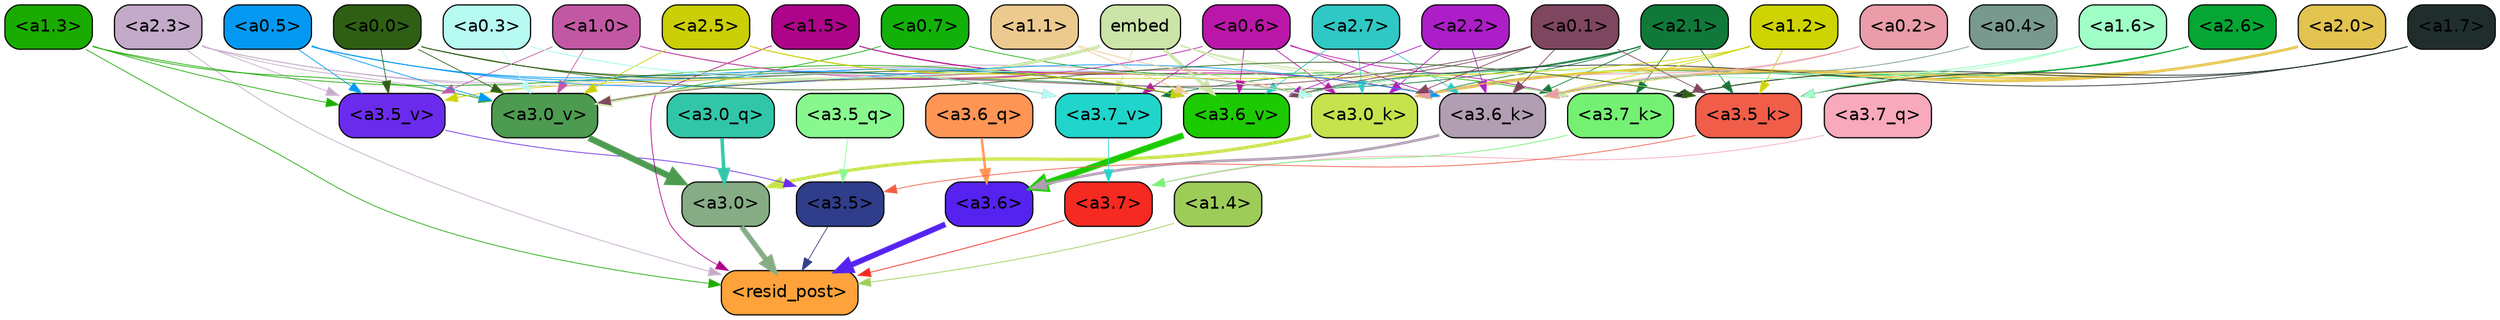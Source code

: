 strict digraph "" {
	graph [bgcolor=transparent,
		layout=dot,
		overlap=false,
		splines=true
	];
	"<a3.7>"	[color=black,
		fillcolor="#f52a21",
		fontname=Helvetica,
		shape=box,
		style="filled, rounded"];
	"<resid_post>"	[color=black,
		fillcolor="#fea23b",
		fontname=Helvetica,
		shape=box,
		style="filled, rounded"];
	"<a3.7>" -> "<resid_post>"	[color="#f52a21",
		penwidth=0.6239100098609924];
	"<a3.6>"	[color=black,
		fillcolor="#5522ef",
		fontname=Helvetica,
		shape=box,
		style="filled, rounded"];
	"<a3.6>" -> "<resid_post>"	[color="#5522ef",
		penwidth=4.569062113761902];
	"<a3.5>"	[color=black,
		fillcolor="#2f3d8b",
		fontname=Helvetica,
		shape=box,
		style="filled, rounded"];
	"<a3.5>" -> "<resid_post>"	[color="#2f3d8b",
		penwidth=0.6];
	"<a3.0>"	[color=black,
		fillcolor="#86ac85",
		fontname=Helvetica,
		shape=box,
		style="filled, rounded"];
	"<a3.0>" -> "<resid_post>"	[color="#86ac85",
		penwidth=4.283544182777405];
	"<a2.3>"	[color=black,
		fillcolor="#c4aac9",
		fontname=Helvetica,
		shape=box,
		style="filled, rounded"];
	"<a2.3>" -> "<resid_post>"	[color="#c4aac9",
		penwidth=0.6];
	"<a3.0_k>"	[color=black,
		fillcolor="#c6e24d",
		fontname=Helvetica,
		shape=box,
		style="filled, rounded"];
	"<a2.3>" -> "<a3.0_k>"	[color="#c4aac9",
		penwidth=0.6];
	"<a3.6_v>"	[color=black,
		fillcolor="#1cca01",
		fontname=Helvetica,
		shape=box,
		style="filled, rounded"];
	"<a2.3>" -> "<a3.6_v>"	[color="#c4aac9",
		penwidth=0.6];
	"<a3.5_v>"	[color=black,
		fillcolor="#6b2bed",
		fontname=Helvetica,
		shape=box,
		style="filled, rounded"];
	"<a2.3>" -> "<a3.5_v>"	[color="#c4aac9",
		penwidth=0.6];
	"<a3.0_v>"	[color=black,
		fillcolor="#4d9b50",
		fontname=Helvetica,
		shape=box,
		style="filled, rounded"];
	"<a2.3>" -> "<a3.0_v>"	[color="#c4aac9",
		penwidth=0.6];
	"<a1.5>"	[color=black,
		fillcolor="#ae0489",
		fontname=Helvetica,
		shape=box,
		style="filled, rounded"];
	"<a1.5>" -> "<resid_post>"	[color="#ae0489",
		penwidth=0.6];
	"<a3.6_k>"	[color=black,
		fillcolor="#b19eb2",
		fontname=Helvetica,
		shape=box,
		style="filled, rounded"];
	"<a1.5>" -> "<a3.6_k>"	[color="#ae0489",
		penwidth=0.6];
	"<a1.5>" -> "<a3.0_k>"	[color="#ae0489",
		penwidth=0.6];
	"<a1.4>"	[color=black,
		fillcolor="#9ecc58",
		fontname=Helvetica,
		shape=box,
		style="filled, rounded"];
	"<a1.4>" -> "<resid_post>"	[color="#9ecc58",
		penwidth=0.6];
	"<a1.3>"	[color=black,
		fillcolor="#1aab00",
		fontname=Helvetica,
		shape=box,
		style="filled, rounded"];
	"<a1.3>" -> "<resid_post>"	[color="#1aab00",
		penwidth=0.6];
	"<a1.3>" -> "<a3.6_v>"	[color="#1aab00",
		penwidth=0.6];
	"<a1.3>" -> "<a3.5_v>"	[color="#1aab00",
		penwidth=0.6];
	"<a1.3>" -> "<a3.0_v>"	[color="#1aab00",
		penwidth=0.6];
	"<a3.7_q>"	[color=black,
		fillcolor="#f8a9bb",
		fontname=Helvetica,
		shape=box,
		style="filled, rounded"];
	"<a3.7_q>" -> "<a3.7>"	[color="#f8a9bb",
		penwidth=0.6];
	"<a3.6_q>"	[color=black,
		fillcolor="#ff9554",
		fontname=Helvetica,
		shape=box,
		style="filled, rounded"];
	"<a3.6_q>" -> "<a3.6>"	[color="#ff9554",
		penwidth=2.0344843566417694];
	"<a3.5_q>"	[color=black,
		fillcolor="#88f88e",
		fontname=Helvetica,
		shape=box,
		style="filled, rounded"];
	"<a3.5_q>" -> "<a3.5>"	[color="#88f88e",
		penwidth=0.6];
	"<a3.0_q>"	[color=black,
		fillcolor="#32c6a8",
		fontname=Helvetica,
		shape=box,
		style="filled, rounded"];
	"<a3.0_q>" -> "<a3.0>"	[color="#32c6a8",
		penwidth=2.863015294075012];
	"<a3.7_k>"	[color=black,
		fillcolor="#74f172",
		fontname=Helvetica,
		shape=box,
		style="filled, rounded"];
	"<a3.7_k>" -> "<a3.7>"	[color="#74f172",
		penwidth=0.6];
	"<a3.6_k>" -> "<a3.6>"	[color="#b19eb2",
		penwidth=2.1770318150520325];
	"<a3.5_k>"	[color=black,
		fillcolor="#f05d48",
		fontname=Helvetica,
		shape=box,
		style="filled, rounded"];
	"<a3.5_k>" -> "<a3.5>"	[color="#f05d48",
		penwidth=0.6];
	"<a3.0_k>" -> "<a3.0>"	[color="#c6e24d",
		penwidth=2.6323853135108948];
	"<a3.7_v>"	[color=black,
		fillcolor="#20d5cb",
		fontname=Helvetica,
		shape=box,
		style="filled, rounded"];
	"<a3.7_v>" -> "<a3.7>"	[color="#20d5cb",
		penwidth=0.6];
	"<a3.6_v>" -> "<a3.6>"	[color="#1cca01",
		penwidth=4.972373723983765];
	"<a3.5_v>" -> "<a3.5>"	[color="#6b2bed",
		penwidth=0.6];
	"<a3.0_v>" -> "<a3.0>"	[color="#4d9b50",
		penwidth=5.1638524532318115];
	"<a2.6>"	[color=black,
		fillcolor="#05a634",
		fontname=Helvetica,
		shape=box,
		style="filled, rounded"];
	"<a2.6>" -> "<a3.7_k>"	[color="#05a634",
		penwidth=0.6];
	"<a2.6>" -> "<a3.6_k>"	[color="#05a634",
		penwidth=0.6];
	"<a2.6>" -> "<a3.5_k>"	[color="#05a634",
		penwidth=0.6];
	"<a2.6>" -> "<a3.0_k>"	[color="#05a634",
		penwidth=0.6];
	"<a2.1>"	[color=black,
		fillcolor="#107939",
		fontname=Helvetica,
		shape=box,
		style="filled, rounded"];
	"<a2.1>" -> "<a3.7_k>"	[color="#107939",
		penwidth=0.6];
	"<a2.1>" -> "<a3.6_k>"	[color="#107939",
		penwidth=0.6];
	"<a2.1>" -> "<a3.5_k>"	[color="#107939",
		penwidth=0.6];
	"<a2.1>" -> "<a3.0_k>"	[color="#107939",
		penwidth=0.6];
	"<a2.1>" -> "<a3.7_v>"	[color="#107939",
		penwidth=0.6];
	"<a2.1>" -> "<a3.6_v>"	[color="#107939",
		penwidth=0.6];
	"<a2.1>" -> "<a3.0_v>"	[color="#107939",
		penwidth=0.6];
	"<a2.0>"	[color=black,
		fillcolor="#e2c350",
		fontname=Helvetica,
		shape=box,
		style="filled, rounded"];
	"<a2.0>" -> "<a3.7_k>"	[color="#e2c350",
		penwidth=0.6];
	"<a2.0>" -> "<a3.6_k>"	[color="#e2c350",
		penwidth=1.7047871947288513];
	"<a2.0>" -> "<a3.5_k>"	[color="#e2c350",
		penwidth=0.6];
	"<a2.0>" -> "<a3.0_k>"	[color="#e2c350",
		penwidth=2.239806979894638];
	"<a1.7>"	[color=black,
		fillcolor="#202d2d",
		fontname=Helvetica,
		shape=box,
		style="filled, rounded"];
	"<a1.7>" -> "<a3.7_k>"	[color="#202d2d",
		penwidth=0.6];
	"<a1.7>" -> "<a3.5_k>"	[color="#202d2d",
		penwidth=0.6];
	"<a1.7>" -> "<a3.6_v>"	[color="#202d2d",
		penwidth=0.6];
	"<a0.7>"	[color=black,
		fillcolor="#11b10a",
		fontname=Helvetica,
		shape=box,
		style="filled, rounded"];
	"<a0.7>" -> "<a3.7_k>"	[color="#11b10a",
		penwidth=0.6];
	"<a0.7>" -> "<a3.0_v>"	[color="#11b10a",
		penwidth=0.6];
	"<a0.6>"	[color=black,
		fillcolor="#ba16a7",
		fontname=Helvetica,
		shape=box,
		style="filled, rounded"];
	"<a0.6>" -> "<a3.7_k>"	[color="#ba16a7",
		penwidth=0.6];
	"<a0.6>" -> "<a3.6_k>"	[color="#ba16a7",
		penwidth=0.6];
	"<a0.6>" -> "<a3.0_k>"	[color="#ba16a7",
		penwidth=0.6];
	"<a0.6>" -> "<a3.7_v>"	[color="#ba16a7",
		penwidth=0.6];
	"<a0.6>" -> "<a3.6_v>"	[color="#ba16a7",
		penwidth=0.6];
	"<a0.6>" -> "<a3.0_v>"	[color="#ba16a7",
		penwidth=0.6];
	embed	[color=black,
		fillcolor="#cbe4a8",
		fontname=Helvetica,
		shape=box,
		style="filled, rounded"];
	embed -> "<a3.7_k>"	[color="#cbe4a8",
		penwidth=0.6];
	embed -> "<a3.6_k>"	[color="#cbe4a8",
		penwidth=0.6];
	embed -> "<a3.5_k>"	[color="#cbe4a8",
		penwidth=0.6];
	embed -> "<a3.0_k>"	[color="#cbe4a8",
		penwidth=0.6];
	embed -> "<a3.7_v>"	[color="#cbe4a8",
		penwidth=0.6];
	embed -> "<a3.6_v>"	[color="#cbe4a8",
		penwidth=2.7369276881217957];
	embed -> "<a3.5_v>"	[color="#cbe4a8",
		penwidth=0.6];
	embed -> "<a3.0_v>"	[color="#cbe4a8",
		penwidth=2.5778204202651978];
	"<a2.7>"	[color=black,
		fillcolor="#2fc8c5",
		fontname=Helvetica,
		shape=box,
		style="filled, rounded"];
	"<a2.7>" -> "<a3.6_k>"	[color="#2fc8c5",
		penwidth=0.6];
	"<a2.7>" -> "<a3.0_k>"	[color="#2fc8c5",
		penwidth=0.6];
	"<a2.7>" -> "<a3.6_v>"	[color="#2fc8c5",
		penwidth=0.6];
	"<a2.2>"	[color=black,
		fillcolor="#ad1dc8",
		fontname=Helvetica,
		shape=box,
		style="filled, rounded"];
	"<a2.2>" -> "<a3.6_k>"	[color="#ad1dc8",
		penwidth=0.6];
	"<a2.2>" -> "<a3.0_k>"	[color="#ad1dc8",
		penwidth=0.6];
	"<a2.2>" -> "<a3.6_v>"	[color="#ad1dc8",
		penwidth=0.6];
	"<a1.6>"	[color=black,
		fillcolor="#9fffc7",
		fontname=Helvetica,
		shape=box,
		style="filled, rounded"];
	"<a1.6>" -> "<a3.6_k>"	[color="#9fffc7",
		penwidth=0.6];
	"<a1.6>" -> "<a3.5_k>"	[color="#9fffc7",
		penwidth=0.6];
	"<a1.6>" -> "<a3.6_v>"	[color="#9fffc7",
		penwidth=0.6];
	"<a1.2>"	[color=black,
		fillcolor="#cdd401",
		fontname=Helvetica,
		shape=box,
		style="filled, rounded"];
	"<a1.2>" -> "<a3.6_k>"	[color="#cdd401",
		penwidth=0.6];
	"<a1.2>" -> "<a3.5_k>"	[color="#cdd401",
		penwidth=0.6];
	"<a1.2>" -> "<a3.0_k>"	[color="#cdd401",
		penwidth=0.6];
	"<a1.2>" -> "<a3.5_v>"	[color="#cdd401",
		penwidth=0.6];
	"<a1.0>"	[color=black,
		fillcolor="#c258a4",
		fontname=Helvetica,
		shape=box,
		style="filled, rounded"];
	"<a1.0>" -> "<a3.6_k>"	[color="#c258a4",
		penwidth=0.6];
	"<a1.0>" -> "<a3.0_k>"	[color="#c258a4",
		penwidth=0.6];
	"<a1.0>" -> "<a3.6_v>"	[color="#c258a4",
		penwidth=0.6];
	"<a1.0>" -> "<a3.5_v>"	[color="#c258a4",
		penwidth=0.6];
	"<a1.0>" -> "<a3.0_v>"	[color="#c258a4",
		penwidth=0.6];
	"<a0.5>"	[color=black,
		fillcolor="#0399f3",
		fontname=Helvetica,
		shape=box,
		style="filled, rounded"];
	"<a0.5>" -> "<a3.6_k>"	[color="#0399f3",
		penwidth=0.6];
	"<a0.5>" -> "<a3.7_v>"	[color="#0399f3",
		penwidth=0.6];
	"<a0.5>" -> "<a3.6_v>"	[color="#0399f3",
		penwidth=0.6];
	"<a0.5>" -> "<a3.5_v>"	[color="#0399f3",
		penwidth=0.6];
	"<a0.5>" -> "<a3.0_v>"	[color="#0399f3",
		penwidth=0.6];
	"<a0.4>"	[color=black,
		fillcolor="#78998e",
		fontname=Helvetica,
		shape=box,
		style="filled, rounded"];
	"<a0.4>" -> "<a3.6_k>"	[color="#78998e",
		penwidth=0.6];
	"<a0.2>"	[color=black,
		fillcolor="#ea9ca9",
		fontname=Helvetica,
		shape=box,
		style="filled, rounded"];
	"<a0.2>" -> "<a3.6_k>"	[color="#ea9ca9",
		penwidth=0.6];
	"<a0.2>" -> "<a3.0_k>"	[color="#ea9ca9",
		penwidth=0.6];
	"<a0.1>"	[color=black,
		fillcolor="#7f4660",
		fontname=Helvetica,
		shape=box,
		style="filled, rounded"];
	"<a0.1>" -> "<a3.6_k>"	[color="#7f4660",
		penwidth=0.6];
	"<a0.1>" -> "<a3.5_k>"	[color="#7f4660",
		penwidth=0.6];
	"<a0.1>" -> "<a3.0_k>"	[color="#7f4660",
		penwidth=0.6];
	"<a0.1>" -> "<a3.6_v>"	[color="#7f4660",
		penwidth=0.6];
	"<a0.1>" -> "<a3.0_v>"	[color="#7f4660",
		penwidth=0.6];
	"<a0.0>"	[color=black,
		fillcolor="#2e5f13",
		fontname=Helvetica,
		shape=box,
		style="filled, rounded"];
	"<a0.0>" -> "<a3.5_k>"	[color="#2e5f13",
		penwidth=0.6];
	"<a0.0>" -> "<a3.7_v>"	[color="#2e5f13",
		penwidth=0.6];
	"<a0.0>" -> "<a3.6_v>"	[color="#2e5f13",
		penwidth=0.6];
	"<a0.0>" -> "<a3.5_v>"	[color="#2e5f13",
		penwidth=0.6];
	"<a0.0>" -> "<a3.0_v>"	[color="#2e5f13",
		penwidth=0.6];
	"<a2.5>"	[color=black,
		fillcolor="#cacf06",
		fontname=Helvetica,
		shape=box,
		style="filled, rounded"];
	"<a2.5>" -> "<a3.0_k>"	[color="#cacf06",
		penwidth=0.6];
	"<a2.5>" -> "<a3.6_v>"	[color="#cacf06",
		penwidth=0.6];
	"<a2.5>" -> "<a3.0_v>"	[color="#cacf06",
		penwidth=0.6];
	"<a1.1>"	[color=black,
		fillcolor="#ecc98e",
		fontname=Helvetica,
		shape=box,
		style="filled, rounded"];
	"<a1.1>" -> "<a3.0_k>"	[color="#ecc98e",
		penwidth=0.6];
	"<a1.1>" -> "<a3.6_v>"	[color="#ecc98e",
		penwidth=0.6];
	"<a0.3>"	[color=black,
		fillcolor="#b6faf1",
		fontname=Helvetica,
		shape=box,
		style="filled, rounded"];
	"<a0.3>" -> "<a3.0_k>"	[color="#b6faf1",
		penwidth=0.6];
	"<a0.3>" -> "<a3.7_v>"	[color="#b6faf1",
		penwidth=0.6];
	"<a0.3>" -> "<a3.0_v>"	[color="#b6faf1",
		penwidth=0.6];
}
